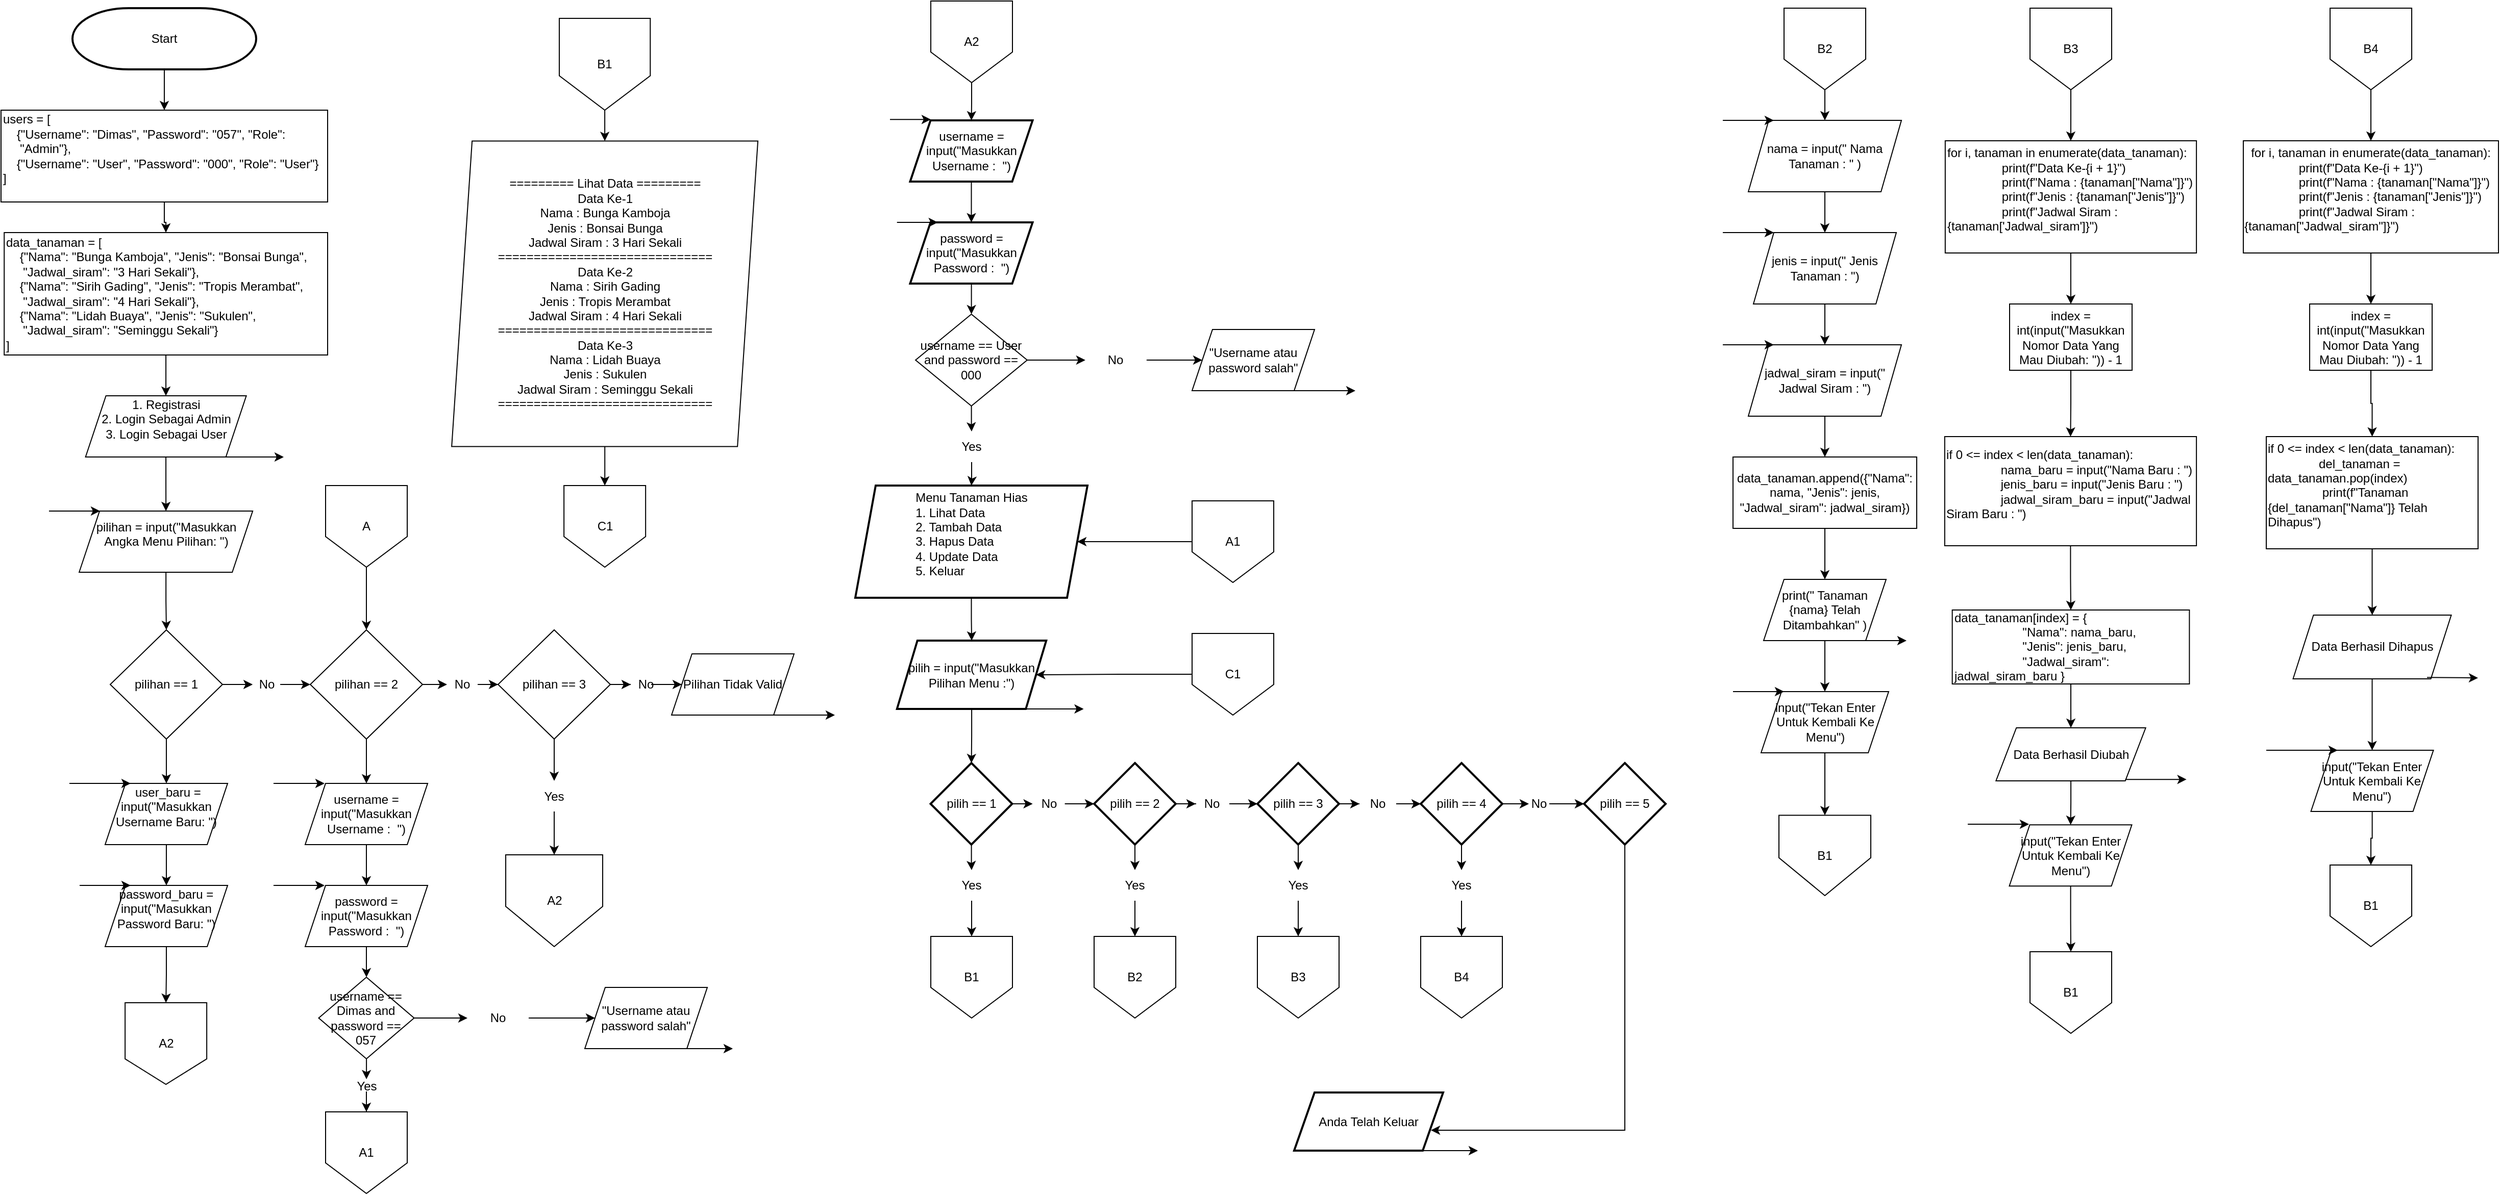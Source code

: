 <mxfile version="24.7.17">
  <diagram id="C5RBs43oDa-KdzZeNtuy" name="Page-1">
    <mxGraphModel dx="2150" dy="4435" grid="1" gridSize="10" guides="1" tooltips="1" connect="1" arrows="1" fold="1" page="1" pageScale="1" pageWidth="827" pageHeight="1169" background="none" math="0" shadow="0">
      <root>
        <mxCell id="WIyWlLk6GJQsqaUBKTNV-0" />
        <mxCell id="WIyWlLk6GJQsqaUBKTNV-1" parent="WIyWlLk6GJQsqaUBKTNV-0" />
        <mxCell id="9Wn4J2gndkpgUiwu7nQN-36" value="" style="edgeStyle=orthogonalEdgeStyle;rounded=0;orthogonalLoop=1;jettySize=auto;html=1;" parent="WIyWlLk6GJQsqaUBKTNV-1" source="9Wn4J2gndkpgUiwu7nQN-8" target="9Wn4J2gndkpgUiwu7nQN-35" edge="1">
          <mxGeometry relative="1" as="geometry" />
        </mxCell>
        <mxCell id="9Wn4J2gndkpgUiwu7nQN-8" value="Menu Tanaman Hias&lt;div style=&quot;text-align: left;&quot;&gt;1. Lihat Data&lt;/div&gt;&lt;div style=&quot;text-align: left;&quot;&gt;2. Tambah Data&lt;/div&gt;&lt;div style=&quot;text-align: left;&quot;&gt;3. Hapus Data&lt;/div&gt;&lt;div style=&quot;text-align: left;&quot;&gt;4. Update Data&lt;/div&gt;&lt;div&gt;&lt;div style=&quot;text-align: left;&quot;&gt;&lt;span style=&quot;background-color: initial;&quot;&gt;5. Keluar&lt;/span&gt;&lt;/div&gt;&lt;div&gt;&lt;br&gt;&lt;/div&gt;&lt;/div&gt;" style="shape=parallelogram;perimeter=parallelogramPerimeter;whiteSpace=wrap;html=1;fixedSize=1;strokeWidth=2;" parent="WIyWlLk6GJQsqaUBKTNV-1" vertex="1">
          <mxGeometry x="10" y="-3032" width="227.5" height="110" as="geometry" />
        </mxCell>
        <mxCell id="9Wn4J2gndkpgUiwu7nQN-20" value="" style="edgeStyle=orthogonalEdgeStyle;rounded=0;orthogonalLoop=1;jettySize=auto;html=1;" parent="WIyWlLk6GJQsqaUBKTNV-1" source="9Wn4J2gndkpgUiwu7nQN-17" target="9Wn4J2gndkpgUiwu7nQN-19" edge="1">
          <mxGeometry relative="1" as="geometry" />
        </mxCell>
        <mxCell id="9Wn4J2gndkpgUiwu7nQN-17" value="username = input(&quot;Masukkan Username :&amp;nbsp; &quot;)" style="shape=parallelogram;perimeter=parallelogramPerimeter;whiteSpace=wrap;html=1;fixedSize=1;strokeWidth=2;" parent="WIyWlLk6GJQsqaUBKTNV-1" vertex="1">
          <mxGeometry x="63.75" y="-3390" width="120" height="60" as="geometry" />
        </mxCell>
        <mxCell id="9Wn4J2gndkpgUiwu7nQN-23" value="" style="edgeStyle=orthogonalEdgeStyle;rounded=0;orthogonalLoop=1;jettySize=auto;html=1;" parent="WIyWlLk6GJQsqaUBKTNV-1" source="9Wn4J2gndkpgUiwu7nQN-19" target="9Wn4J2gndkpgUiwu7nQN-22" edge="1">
          <mxGeometry relative="1" as="geometry" />
        </mxCell>
        <mxCell id="9Wn4J2gndkpgUiwu7nQN-19" value="password = input(&quot;Masukkan Password :&amp;nbsp; &quot;)" style="shape=parallelogram;perimeter=parallelogramPerimeter;whiteSpace=wrap;html=1;fixedSize=1;strokeWidth=2;" parent="WIyWlLk6GJQsqaUBKTNV-1" vertex="1">
          <mxGeometry x="63.75" y="-3290" width="120" height="60" as="geometry" />
        </mxCell>
        <mxCell id="9Wn4J2gndkpgUiwu7nQN-26" value="" style="edgeStyle=orthogonalEdgeStyle;rounded=0;orthogonalLoop=1;jettySize=auto;html=1;" parent="WIyWlLk6GJQsqaUBKTNV-1" source="9Wn4J2gndkpgUiwu7nQN-28" target="9Wn4J2gndkpgUiwu7nQN-8" edge="1">
          <mxGeometry relative="1" as="geometry" />
        </mxCell>
        <mxCell id="9Wn4J2gndkpgUiwu7nQN-30" value="" style="edgeStyle=orthogonalEdgeStyle;rounded=0;orthogonalLoop=1;jettySize=auto;html=1;" parent="WIyWlLk6GJQsqaUBKTNV-1" source="9Wn4J2gndkpgUiwu7nQN-33" target="9Wn4J2gndkpgUiwu7nQN-29" edge="1">
          <mxGeometry relative="1" as="geometry" />
        </mxCell>
        <mxCell id="9Wn4J2gndkpgUiwu7nQN-22" value="username == User and password == 000" style="rhombus;whiteSpace=wrap;html=1;" parent="WIyWlLk6GJQsqaUBKTNV-1" vertex="1">
          <mxGeometry x="69.07" y="-3200" width="109.37" height="90" as="geometry" />
        </mxCell>
        <mxCell id="9Wn4J2gndkpgUiwu7nQN-24" value="" style="endArrow=classic;html=1;rounded=0;" parent="WIyWlLk6GJQsqaUBKTNV-1" edge="1">
          <mxGeometry width="50" height="50" relative="1" as="geometry">
            <mxPoint x="44" y="-3390.87" as="sourcePoint" />
            <mxPoint x="84" y="-3390.87" as="targetPoint" />
            <Array as="points">
              <mxPoint x="60" y="-3390.87" />
            </Array>
          </mxGeometry>
        </mxCell>
        <mxCell id="9Wn4J2gndkpgUiwu7nQN-25" value="" style="endArrow=classic;html=1;rounded=0;" parent="WIyWlLk6GJQsqaUBKTNV-1" edge="1">
          <mxGeometry width="50" height="50" relative="1" as="geometry">
            <mxPoint x="50.87" y="-3290" as="sourcePoint" />
            <mxPoint x="90.87" y="-3290" as="targetPoint" />
          </mxGeometry>
        </mxCell>
        <mxCell id="9Wn4J2gndkpgUiwu7nQN-27" value="" style="edgeStyle=orthogonalEdgeStyle;rounded=0;orthogonalLoop=1;jettySize=auto;html=1;" parent="WIyWlLk6GJQsqaUBKTNV-1" source="9Wn4J2gndkpgUiwu7nQN-22" target="9Wn4J2gndkpgUiwu7nQN-28" edge="1">
          <mxGeometry relative="1" as="geometry">
            <mxPoint x="124" y="-3110" as="sourcePoint" />
            <mxPoint x="124" y="-3032" as="targetPoint" />
          </mxGeometry>
        </mxCell>
        <mxCell id="9Wn4J2gndkpgUiwu7nQN-28" value="Yes" style="text;html=1;align=center;verticalAlign=middle;whiteSpace=wrap;rounded=0;" parent="WIyWlLk6GJQsqaUBKTNV-1" vertex="1">
          <mxGeometry x="94" y="-3085" width="60" height="30" as="geometry" />
        </mxCell>
        <mxCell id="9Wn4J2gndkpgUiwu7nQN-29" value="&quot;Username atau password salah&quot;" style="shape=parallelogram;perimeter=parallelogramPerimeter;whiteSpace=wrap;html=1;fixedSize=1;" parent="WIyWlLk6GJQsqaUBKTNV-1" vertex="1">
          <mxGeometry x="339.995" y="-3185" width="120" height="60" as="geometry" />
        </mxCell>
        <mxCell id="9Wn4J2gndkpgUiwu7nQN-32" value="" style="edgeStyle=orthogonalEdgeStyle;rounded=0;orthogonalLoop=1;jettySize=auto;html=1;" parent="WIyWlLk6GJQsqaUBKTNV-1" source="9Wn4J2gndkpgUiwu7nQN-22" target="9Wn4J2gndkpgUiwu7nQN-33" edge="1">
          <mxGeometry relative="1" as="geometry">
            <mxPoint x="178" y="-3155" as="sourcePoint" />
            <mxPoint x="270" y="-3155" as="targetPoint" />
          </mxGeometry>
        </mxCell>
        <mxCell id="9Wn4J2gndkpgUiwu7nQN-33" value="No" style="text;html=1;align=center;verticalAlign=middle;whiteSpace=wrap;rounded=0;" parent="WIyWlLk6GJQsqaUBKTNV-1" vertex="1">
          <mxGeometry x="235.43" y="-3170" width="60" height="30" as="geometry" />
        </mxCell>
        <mxCell id="9Wn4J2gndkpgUiwu7nQN-39" value="" style="edgeStyle=orthogonalEdgeStyle;rounded=0;orthogonalLoop=1;jettySize=auto;html=1;" parent="WIyWlLk6GJQsqaUBKTNV-1" source="9Wn4J2gndkpgUiwu7nQN-35" target="9Wn4J2gndkpgUiwu7nQN-38" edge="1">
          <mxGeometry relative="1" as="geometry" />
        </mxCell>
        <mxCell id="9Wn4J2gndkpgUiwu7nQN-35" value="pilih = input(&quot;Masukkan Pilihan Menu :&quot;)" style="shape=parallelogram;perimeter=parallelogramPerimeter;whiteSpace=wrap;html=1;fixedSize=1;strokeWidth=2;" parent="WIyWlLk6GJQsqaUBKTNV-1" vertex="1">
          <mxGeometry x="50.87" y="-2880" width="146.25" height="67" as="geometry" />
        </mxCell>
        <mxCell id="9Wn4J2gndkpgUiwu7nQN-37" value="" style="endArrow=classic;html=1;rounded=0;" parent="WIyWlLk6GJQsqaUBKTNV-1" edge="1">
          <mxGeometry width="50" height="50" relative="1" as="geometry">
            <mxPoint x="173.75" y="-2813" as="sourcePoint" />
            <mxPoint x="233.75" y="-2813" as="targetPoint" />
          </mxGeometry>
        </mxCell>
        <mxCell id="9Wn4J2gndkpgUiwu7nQN-41" value="" style="edgeStyle=orthogonalEdgeStyle;rounded=0;orthogonalLoop=1;jettySize=auto;html=1;" parent="WIyWlLk6GJQsqaUBKTNV-1" source="9Wn4J2gndkpgUiwu7nQN-62" target="9Wn4J2gndkpgUiwu7nQN-40" edge="1">
          <mxGeometry relative="1" as="geometry" />
        </mxCell>
        <mxCell id="9Wn4J2gndkpgUiwu7nQN-49" value="" style="edgeStyle=orthogonalEdgeStyle;rounded=0;orthogonalLoop=1;jettySize=auto;html=1;" parent="WIyWlLk6GJQsqaUBKTNV-1" source="9Wn4J2gndkpgUiwu7nQN-51" edge="1">
          <mxGeometry relative="1" as="geometry">
            <mxPoint x="124" y="-2590" as="targetPoint" />
          </mxGeometry>
        </mxCell>
        <mxCell id="9Wn4J2gndkpgUiwu7nQN-38" value="pilih == 1" style="rhombus;whiteSpace=wrap;html=1;strokeWidth=2;" parent="WIyWlLk6GJQsqaUBKTNV-1" vertex="1">
          <mxGeometry x="83.755" y="-2760" width="80" height="80" as="geometry" />
        </mxCell>
        <mxCell id="9Wn4J2gndkpgUiwu7nQN-43" value="" style="edgeStyle=orthogonalEdgeStyle;rounded=0;orthogonalLoop=1;jettySize=auto;html=1;" parent="WIyWlLk6GJQsqaUBKTNV-1" source="9Wn4J2gndkpgUiwu7nQN-66" target="9Wn4J2gndkpgUiwu7nQN-42" edge="1">
          <mxGeometry relative="1" as="geometry" />
        </mxCell>
        <mxCell id="9Wn4J2gndkpgUiwu7nQN-54" value="" style="edgeStyle=orthogonalEdgeStyle;rounded=0;orthogonalLoop=1;jettySize=auto;html=1;" parent="WIyWlLk6GJQsqaUBKTNV-1" source="9Wn4J2gndkpgUiwu7nQN-64" target="9Wn4J2gndkpgUiwu7nQN-53" edge="1">
          <mxGeometry relative="1" as="geometry" />
        </mxCell>
        <mxCell id="9Wn4J2gndkpgUiwu7nQN-40" value="pilih == 2" style="rhombus;whiteSpace=wrap;html=1;strokeWidth=2;" parent="WIyWlLk6GJQsqaUBKTNV-1" vertex="1">
          <mxGeometry x="244.005" y="-2760" width="80" height="80" as="geometry" />
        </mxCell>
        <mxCell id="9Wn4J2gndkpgUiwu7nQN-45" value="" style="edgeStyle=orthogonalEdgeStyle;rounded=0;orthogonalLoop=1;jettySize=auto;html=1;" parent="WIyWlLk6GJQsqaUBKTNV-1" source="9Wn4J2gndkpgUiwu7nQN-73" target="9Wn4J2gndkpgUiwu7nQN-44" edge="1">
          <mxGeometry relative="1" as="geometry" />
        </mxCell>
        <mxCell id="9Wn4J2gndkpgUiwu7nQN-56" value="" style="edgeStyle=orthogonalEdgeStyle;rounded=0;orthogonalLoop=1;jettySize=auto;html=1;" parent="WIyWlLk6GJQsqaUBKTNV-1" source="9Wn4J2gndkpgUiwu7nQN-68" target="9Wn4J2gndkpgUiwu7nQN-55" edge="1">
          <mxGeometry relative="1" as="geometry" />
        </mxCell>
        <mxCell id="9Wn4J2gndkpgUiwu7nQN-42" value="pilih == 3" style="rhombus;whiteSpace=wrap;html=1;strokeWidth=2;" parent="WIyWlLk6GJQsqaUBKTNV-1" vertex="1">
          <mxGeometry x="404.005" y="-2760" width="80" height="80" as="geometry" />
        </mxCell>
        <mxCell id="9Wn4J2gndkpgUiwu7nQN-47" value="" style="edgeStyle=orthogonalEdgeStyle;rounded=0;orthogonalLoop=1;jettySize=auto;html=1;" parent="WIyWlLk6GJQsqaUBKTNV-1" source="9Wn4J2gndkpgUiwu7nQN-75" target="9Wn4J2gndkpgUiwu7nQN-46" edge="1">
          <mxGeometry relative="1" as="geometry" />
        </mxCell>
        <mxCell id="9Wn4J2gndkpgUiwu7nQN-58" value="" style="edgeStyle=orthogonalEdgeStyle;rounded=0;orthogonalLoop=1;jettySize=auto;html=1;" parent="WIyWlLk6GJQsqaUBKTNV-1" source="9Wn4J2gndkpgUiwu7nQN-77" target="9Wn4J2gndkpgUiwu7nQN-57" edge="1">
          <mxGeometry relative="1" as="geometry" />
        </mxCell>
        <mxCell id="9Wn4J2gndkpgUiwu7nQN-44" value="pilih == 4" style="rhombus;whiteSpace=wrap;html=1;strokeWidth=2;" parent="WIyWlLk6GJQsqaUBKTNV-1" vertex="1">
          <mxGeometry x="564.005" y="-2760" width="80" height="80" as="geometry" />
        </mxCell>
        <mxCell id="9Wn4J2gndkpgUiwu7nQN-46" value="pilih == 5" style="rhombus;whiteSpace=wrap;html=1;strokeWidth=2;" parent="WIyWlLk6GJQsqaUBKTNV-1" vertex="1">
          <mxGeometry x="724.005" y="-2760" width="80" height="80" as="geometry" />
        </mxCell>
        <mxCell id="9Wn4J2gndkpgUiwu7nQN-50" value="" style="edgeStyle=orthogonalEdgeStyle;rounded=0;orthogonalLoop=1;jettySize=auto;html=1;" parent="WIyWlLk6GJQsqaUBKTNV-1" source="9Wn4J2gndkpgUiwu7nQN-38" target="9Wn4J2gndkpgUiwu7nQN-51" edge="1">
          <mxGeometry relative="1" as="geometry">
            <mxPoint x="124" y="-2680" as="sourcePoint" />
            <mxPoint x="124" y="-2590" as="targetPoint" />
          </mxGeometry>
        </mxCell>
        <mxCell id="9Wn4J2gndkpgUiwu7nQN-51" value="Yes" style="text;html=1;align=center;verticalAlign=middle;whiteSpace=wrap;rounded=0;" parent="WIyWlLk6GJQsqaUBKTNV-1" vertex="1">
          <mxGeometry x="94" y="-2655" width="60" height="30" as="geometry" />
        </mxCell>
        <mxCell id="9Wn4J2gndkpgUiwu7nQN-52" value="B1" style="shape=offPageConnector;whiteSpace=wrap;html=1;" parent="WIyWlLk6GJQsqaUBKTNV-1" vertex="1">
          <mxGeometry x="84" y="-2590" width="80" height="80" as="geometry" />
        </mxCell>
        <mxCell id="9Wn4J2gndkpgUiwu7nQN-53" value="B2" style="shape=offPageConnector;whiteSpace=wrap;html=1;" parent="WIyWlLk6GJQsqaUBKTNV-1" vertex="1">
          <mxGeometry x="244" y="-2590" width="80" height="80" as="geometry" />
        </mxCell>
        <mxCell id="9Wn4J2gndkpgUiwu7nQN-55" value="B3" style="shape=offPageConnector;whiteSpace=wrap;html=1;" parent="WIyWlLk6GJQsqaUBKTNV-1" vertex="1">
          <mxGeometry x="404" y="-2590" width="80" height="80" as="geometry" />
        </mxCell>
        <mxCell id="9Wn4J2gndkpgUiwu7nQN-57" value="B4" style="shape=offPageConnector;whiteSpace=wrap;html=1;" parent="WIyWlLk6GJQsqaUBKTNV-1" vertex="1">
          <mxGeometry x="564" y="-2590" width="80" height="80" as="geometry" />
        </mxCell>
        <mxCell id="9Wn4J2gndkpgUiwu7nQN-61" value="" style="edgeStyle=orthogonalEdgeStyle;rounded=0;orthogonalLoop=1;jettySize=auto;html=1;" parent="WIyWlLk6GJQsqaUBKTNV-1" source="9Wn4J2gndkpgUiwu7nQN-38" target="9Wn4J2gndkpgUiwu7nQN-62" edge="1">
          <mxGeometry relative="1" as="geometry">
            <mxPoint x="164" y="-2720" as="sourcePoint" />
            <mxPoint x="244" y="-2720" as="targetPoint" />
          </mxGeometry>
        </mxCell>
        <mxCell id="9Wn4J2gndkpgUiwu7nQN-62" value="No" style="text;html=1;align=center;verticalAlign=middle;whiteSpace=wrap;rounded=0;" parent="WIyWlLk6GJQsqaUBKTNV-1" vertex="1">
          <mxGeometry x="183.75" y="-2731.25" width="31.56" height="22.5" as="geometry" />
        </mxCell>
        <mxCell id="9Wn4J2gndkpgUiwu7nQN-63" value="" style="edgeStyle=orthogonalEdgeStyle;rounded=0;orthogonalLoop=1;jettySize=auto;html=1;" parent="WIyWlLk6GJQsqaUBKTNV-1" source="9Wn4J2gndkpgUiwu7nQN-40" target="9Wn4J2gndkpgUiwu7nQN-64" edge="1">
          <mxGeometry relative="1" as="geometry">
            <mxPoint x="284" y="-2680" as="sourcePoint" />
            <mxPoint x="284" y="-2590" as="targetPoint" />
          </mxGeometry>
        </mxCell>
        <mxCell id="9Wn4J2gndkpgUiwu7nQN-64" value="Yes" style="text;html=1;align=center;verticalAlign=middle;whiteSpace=wrap;rounded=0;" parent="WIyWlLk6GJQsqaUBKTNV-1" vertex="1">
          <mxGeometry x="254" y="-2655" width="60" height="30" as="geometry" />
        </mxCell>
        <mxCell id="9Wn4J2gndkpgUiwu7nQN-65" value="" style="edgeStyle=orthogonalEdgeStyle;rounded=0;orthogonalLoop=1;jettySize=auto;html=1;" parent="WIyWlLk6GJQsqaUBKTNV-1" source="9Wn4J2gndkpgUiwu7nQN-40" target="9Wn4J2gndkpgUiwu7nQN-66" edge="1">
          <mxGeometry relative="1" as="geometry">
            <mxPoint x="324" y="-2720" as="sourcePoint" />
            <mxPoint x="404" y="-2720" as="targetPoint" />
          </mxGeometry>
        </mxCell>
        <mxCell id="9Wn4J2gndkpgUiwu7nQN-66" value="No" style="text;html=1;align=center;verticalAlign=middle;whiteSpace=wrap;rounded=0;" parent="WIyWlLk6GJQsqaUBKTNV-1" vertex="1">
          <mxGeometry x="343.49" y="-2727.5" width="33.01" height="15" as="geometry" />
        </mxCell>
        <mxCell id="9Wn4J2gndkpgUiwu7nQN-67" value="" style="edgeStyle=orthogonalEdgeStyle;rounded=0;orthogonalLoop=1;jettySize=auto;html=1;" parent="WIyWlLk6GJQsqaUBKTNV-1" source="9Wn4J2gndkpgUiwu7nQN-42" target="9Wn4J2gndkpgUiwu7nQN-68" edge="1">
          <mxGeometry relative="1" as="geometry">
            <mxPoint x="444" y="-2680" as="sourcePoint" />
            <mxPoint x="444" y="-2590" as="targetPoint" />
          </mxGeometry>
        </mxCell>
        <mxCell id="9Wn4J2gndkpgUiwu7nQN-68" value="Yes" style="text;html=1;align=center;verticalAlign=middle;whiteSpace=wrap;rounded=0;" parent="WIyWlLk6GJQsqaUBKTNV-1" vertex="1">
          <mxGeometry x="414" y="-2655" width="60" height="30" as="geometry" />
        </mxCell>
        <mxCell id="9Wn4J2gndkpgUiwu7nQN-72" value="" style="edgeStyle=orthogonalEdgeStyle;rounded=0;orthogonalLoop=1;jettySize=auto;html=1;" parent="WIyWlLk6GJQsqaUBKTNV-1" source="9Wn4J2gndkpgUiwu7nQN-42" target="9Wn4J2gndkpgUiwu7nQN-73" edge="1">
          <mxGeometry relative="1" as="geometry">
            <mxPoint x="484" y="-2720" as="sourcePoint" />
            <mxPoint x="564" y="-2720" as="targetPoint" />
          </mxGeometry>
        </mxCell>
        <mxCell id="9Wn4J2gndkpgUiwu7nQN-73" value="No" style="text;html=1;align=center;verticalAlign=middle;whiteSpace=wrap;rounded=0;" parent="WIyWlLk6GJQsqaUBKTNV-1" vertex="1">
          <mxGeometry x="504" y="-2727.5" width="36" height="15" as="geometry" />
        </mxCell>
        <mxCell id="9Wn4J2gndkpgUiwu7nQN-74" value="" style="edgeStyle=orthogonalEdgeStyle;rounded=0;orthogonalLoop=1;jettySize=auto;html=1;" parent="WIyWlLk6GJQsqaUBKTNV-1" source="9Wn4J2gndkpgUiwu7nQN-44" target="9Wn4J2gndkpgUiwu7nQN-75" edge="1">
          <mxGeometry relative="1" as="geometry">
            <mxPoint x="644" y="-2720" as="sourcePoint" />
            <mxPoint x="724" y="-2720" as="targetPoint" />
          </mxGeometry>
        </mxCell>
        <mxCell id="9Wn4J2gndkpgUiwu7nQN-75" value="No" style="text;html=1;align=center;verticalAlign=middle;whiteSpace=wrap;rounded=0;" parent="WIyWlLk6GJQsqaUBKTNV-1" vertex="1">
          <mxGeometry x="670" y="-2727.5" width="20" height="15" as="geometry" />
        </mxCell>
        <mxCell id="9Wn4J2gndkpgUiwu7nQN-76" value="" style="edgeStyle=orthogonalEdgeStyle;rounded=0;orthogonalLoop=1;jettySize=auto;html=1;" parent="WIyWlLk6GJQsqaUBKTNV-1" source="9Wn4J2gndkpgUiwu7nQN-44" target="9Wn4J2gndkpgUiwu7nQN-77" edge="1">
          <mxGeometry relative="1" as="geometry">
            <mxPoint x="604" y="-2680" as="sourcePoint" />
            <mxPoint x="604" y="-2590" as="targetPoint" />
          </mxGeometry>
        </mxCell>
        <mxCell id="9Wn4J2gndkpgUiwu7nQN-77" value="Yes" style="text;html=1;align=center;verticalAlign=middle;whiteSpace=wrap;rounded=0;" parent="WIyWlLk6GJQsqaUBKTNV-1" vertex="1">
          <mxGeometry x="574" y="-2655" width="60" height="30" as="geometry" />
        </mxCell>
        <mxCell id="A4lV3vI2PBAftwJdD62N-127" value="" style="edgeStyle=orthogonalEdgeStyle;rounded=0;orthogonalLoop=1;jettySize=auto;html=1;" parent="WIyWlLk6GJQsqaUBKTNV-1" source="9Wn4J2gndkpgUiwu7nQN-88" target="A4lV3vI2PBAftwJdD62N-126" edge="1">
          <mxGeometry relative="1" as="geometry" />
        </mxCell>
        <mxCell id="9Wn4J2gndkpgUiwu7nQN-88" value="&lt;div&gt;========= Lihat Data =========&lt;/div&gt;&lt;div&gt;Data Ke-1&lt;/div&gt;&lt;div&gt;Nama : Bunga Kamboja&lt;/div&gt;&lt;div&gt;Jenis : Bonsai Bunga&lt;/div&gt;&lt;div&gt;Jadwal Siram : 3 Hari Sekali&lt;/div&gt;&lt;div&gt;==============================&lt;/div&gt;&lt;div&gt;Data Ke-2&lt;/div&gt;&lt;div&gt;Nama : Sirih Gading&lt;/div&gt;&lt;div&gt;Jenis : Tropis Merambat&lt;/div&gt;&lt;div&gt;Jadwal Siram : 4 Hari Sekali&lt;/div&gt;&lt;div&gt;==============================&lt;/div&gt;&lt;div&gt;Data Ke-3&lt;/div&gt;&lt;div&gt;Nama : Lidah Buaya&lt;/div&gt;&lt;div&gt;Jenis : Sukulen&lt;/div&gt;&lt;div&gt;Jadwal Siram : Seminggu Sekali&lt;/div&gt;&lt;div&gt;==============================&lt;/div&gt;" style="shape=parallelogram;perimeter=parallelogramPerimeter;whiteSpace=wrap;html=1;fixedSize=1;" parent="WIyWlLk6GJQsqaUBKTNV-1" vertex="1">
          <mxGeometry x="-385.43" y="-3369.75" width="300" height="299.5" as="geometry" />
        </mxCell>
        <mxCell id="9Wn4J2gndkpgUiwu7nQN-97" value="" style="edgeStyle=orthogonalEdgeStyle;rounded=0;orthogonalLoop=1;jettySize=auto;html=1;" parent="WIyWlLk6GJQsqaUBKTNV-1" source="9Wn4J2gndkpgUiwu7nQN-90" target="9Wn4J2gndkpgUiwu7nQN-96" edge="1">
          <mxGeometry relative="1" as="geometry" />
        </mxCell>
        <mxCell id="9Wn4J2gndkpgUiwu7nQN-90" value="B2" style="shape=offPageConnector;whiteSpace=wrap;html=1;" parent="WIyWlLk6GJQsqaUBKTNV-1" vertex="1">
          <mxGeometry x="920" y="-3500" width="80" height="80" as="geometry" />
        </mxCell>
        <mxCell id="9Wn4J2gndkpgUiwu7nQN-107" value="" style="edgeStyle=orthogonalEdgeStyle;rounded=0;orthogonalLoop=1;jettySize=auto;html=1;" parent="WIyWlLk6GJQsqaUBKTNV-1" source="9Wn4J2gndkpgUiwu7nQN-91" target="9Wn4J2gndkpgUiwu7nQN-88" edge="1">
          <mxGeometry relative="1" as="geometry" />
        </mxCell>
        <mxCell id="9Wn4J2gndkpgUiwu7nQN-91" value="B1" style="shape=offPageConnector;whiteSpace=wrap;html=1;size=0.375;" parent="WIyWlLk6GJQsqaUBKTNV-1" vertex="1">
          <mxGeometry x="-280" y="-3490" width="89.13" height="90" as="geometry" />
        </mxCell>
        <mxCell id="9Wn4J2gndkpgUiwu7nQN-100" value="" style="edgeStyle=orthogonalEdgeStyle;rounded=0;orthogonalLoop=1;jettySize=auto;html=1;" parent="WIyWlLk6GJQsqaUBKTNV-1" source="9Wn4J2gndkpgUiwu7nQN-96" target="9Wn4J2gndkpgUiwu7nQN-99" edge="1">
          <mxGeometry relative="1" as="geometry" />
        </mxCell>
        <mxCell id="9Wn4J2gndkpgUiwu7nQN-96" value="nama = input(&quot; Nama Tanaman : &quot; )" style="shape=parallelogram;perimeter=parallelogramPerimeter;whiteSpace=wrap;html=1;fixedSize=1;" parent="WIyWlLk6GJQsqaUBKTNV-1" vertex="1">
          <mxGeometry x="885" y="-3390" width="150" height="70" as="geometry" />
        </mxCell>
        <mxCell id="9Wn4J2gndkpgUiwu7nQN-103" value="" style="edgeStyle=orthogonalEdgeStyle;rounded=0;orthogonalLoop=1;jettySize=auto;html=1;" parent="WIyWlLk6GJQsqaUBKTNV-1" source="9Wn4J2gndkpgUiwu7nQN-99" target="9Wn4J2gndkpgUiwu7nQN-102" edge="1">
          <mxGeometry relative="1" as="geometry" />
        </mxCell>
        <mxCell id="9Wn4J2gndkpgUiwu7nQN-99" value="jenis = input(&quot; Jenis Tanaman : &quot;)" style="shape=parallelogram;perimeter=parallelogramPerimeter;whiteSpace=wrap;html=1;fixedSize=1;" parent="WIyWlLk6GJQsqaUBKTNV-1" vertex="1">
          <mxGeometry x="890" y="-3280" width="140" height="70" as="geometry" />
        </mxCell>
        <mxCell id="9Wn4J2gndkpgUiwu7nQN-118" value="" style="edgeStyle=orthogonalEdgeStyle;rounded=0;orthogonalLoop=1;jettySize=auto;html=1;" parent="WIyWlLk6GJQsqaUBKTNV-1" source="9Wn4J2gndkpgUiwu7nQN-102" target="9Wn4J2gndkpgUiwu7nQN-117" edge="1">
          <mxGeometry relative="1" as="geometry" />
        </mxCell>
        <mxCell id="9Wn4J2gndkpgUiwu7nQN-102" value="jadwal_siram = input(&quot; Jadwal Siram : &quot;)" style="shape=parallelogram;perimeter=parallelogramPerimeter;whiteSpace=wrap;html=1;fixedSize=1;" parent="WIyWlLk6GJQsqaUBKTNV-1" vertex="1">
          <mxGeometry x="885" y="-3170" width="150" height="70" as="geometry" />
        </mxCell>
        <mxCell id="9Wn4J2gndkpgUiwu7nQN-108" value="" style="endArrow=classic;html=1;rounded=0;" parent="WIyWlLk6GJQsqaUBKTNV-1" edge="1">
          <mxGeometry width="50" height="50" relative="1" as="geometry">
            <mxPoint x="860" y="-3390" as="sourcePoint" />
            <mxPoint x="910" y="-3390" as="targetPoint" />
          </mxGeometry>
        </mxCell>
        <mxCell id="9Wn4J2gndkpgUiwu7nQN-109" value="" style="endArrow=classic;html=1;rounded=0;" parent="WIyWlLk6GJQsqaUBKTNV-1" edge="1">
          <mxGeometry width="50" height="50" relative="1" as="geometry">
            <mxPoint x="860" y="-3280" as="sourcePoint" />
            <mxPoint x="910" y="-3280" as="targetPoint" />
          </mxGeometry>
        </mxCell>
        <mxCell id="9Wn4J2gndkpgUiwu7nQN-110" value="" style="endArrow=classic;html=1;rounded=0;" parent="WIyWlLk6GJQsqaUBKTNV-1" edge="1">
          <mxGeometry width="50" height="50" relative="1" as="geometry">
            <mxPoint x="860" y="-3170" as="sourcePoint" />
            <mxPoint x="910" y="-3170" as="targetPoint" />
          </mxGeometry>
        </mxCell>
        <mxCell id="A4lV3vI2PBAftwJdD62N-77" value="" style="edgeStyle=orthogonalEdgeStyle;rounded=0;orthogonalLoop=1;jettySize=auto;html=1;" parent="WIyWlLk6GJQsqaUBKTNV-1" source="9Wn4J2gndkpgUiwu7nQN-111" target="A4lV3vI2PBAftwJdD62N-76" edge="1">
          <mxGeometry relative="1" as="geometry" />
        </mxCell>
        <mxCell id="9Wn4J2gndkpgUiwu7nQN-111" value="input(&quot;Tekan Enter Untuk Kembali Ke Menu&quot;)" style="shape=parallelogram;perimeter=parallelogramPerimeter;whiteSpace=wrap;html=1;fixedSize=1;" parent="WIyWlLk6GJQsqaUBKTNV-1" vertex="1">
          <mxGeometry x="897.5" y="-2830" width="125" height="60" as="geometry" />
        </mxCell>
        <mxCell id="9Wn4J2gndkpgUiwu7nQN-114" value="" style="endArrow=classic;html=1;rounded=0;" parent="WIyWlLk6GJQsqaUBKTNV-1" edge="1">
          <mxGeometry width="50" height="50" relative="1" as="geometry">
            <mxPoint x="870" y="-2830" as="sourcePoint" />
            <mxPoint x="920" y="-2830" as="targetPoint" />
          </mxGeometry>
        </mxCell>
        <mxCell id="9Wn4J2gndkpgUiwu7nQN-120" value="" style="edgeStyle=orthogonalEdgeStyle;rounded=0;orthogonalLoop=1;jettySize=auto;html=1;" parent="WIyWlLk6GJQsqaUBKTNV-1" source="9Wn4J2gndkpgUiwu7nQN-117" target="9Wn4J2gndkpgUiwu7nQN-119" edge="1">
          <mxGeometry relative="1" as="geometry" />
        </mxCell>
        <mxCell id="9Wn4J2gndkpgUiwu7nQN-117" value="data_tanaman.append({&quot;Nama&quot;: nama, &quot;Jenis&quot;: jenis, &quot;Jadwal_siram&quot;: jadwal_siram})" style="whiteSpace=wrap;html=1;" parent="WIyWlLk6GJQsqaUBKTNV-1" vertex="1">
          <mxGeometry x="870" y="-3060" width="180" height="70" as="geometry" />
        </mxCell>
        <mxCell id="9Wn4J2gndkpgUiwu7nQN-122" value="" style="edgeStyle=orthogonalEdgeStyle;rounded=0;orthogonalLoop=1;jettySize=auto;html=1;" parent="WIyWlLk6GJQsqaUBKTNV-1" source="9Wn4J2gndkpgUiwu7nQN-119" target="9Wn4J2gndkpgUiwu7nQN-111" edge="1">
          <mxGeometry relative="1" as="geometry" />
        </mxCell>
        <mxCell id="9Wn4J2gndkpgUiwu7nQN-119" value="print(&quot; Tanaman {nama} Telah Ditambahkan&quot; )" style="shape=parallelogram;perimeter=parallelogramPerimeter;whiteSpace=wrap;html=1;fixedSize=1;" parent="WIyWlLk6GJQsqaUBKTNV-1" vertex="1">
          <mxGeometry x="900" y="-2940" width="120" height="60" as="geometry" />
        </mxCell>
        <mxCell id="9Wn4J2gndkpgUiwu7nQN-121" value="" style="endArrow=classic;html=1;rounded=0;" parent="WIyWlLk6GJQsqaUBKTNV-1" edge="1">
          <mxGeometry width="50" height="50" relative="1" as="geometry">
            <mxPoint x="1000" y="-2880" as="sourcePoint" />
            <mxPoint x="1040" y="-2880" as="targetPoint" />
          </mxGeometry>
        </mxCell>
        <mxCell id="A4lV3vI2PBAftwJdD62N-0" value="" style="endArrow=classic;html=1;rounded=0;" parent="WIyWlLk6GJQsqaUBKTNV-1" edge="1">
          <mxGeometry width="50" height="50" relative="1" as="geometry">
            <mxPoint x="440" y="-3125" as="sourcePoint" />
            <mxPoint x="500" y="-3125" as="targetPoint" />
          </mxGeometry>
        </mxCell>
        <mxCell id="A4lV3vI2PBAftwJdD62N-9" value="" style="edgeStyle=orthogonalEdgeStyle;rounded=0;orthogonalLoop=1;jettySize=auto;html=1;" parent="WIyWlLk6GJQsqaUBKTNV-1" source="A4lV3vI2PBAftwJdD62N-7" target="A4lV3vI2PBAftwJdD62N-8" edge="1">
          <mxGeometry relative="1" as="geometry" />
        </mxCell>
        <mxCell id="A4lV3vI2PBAftwJdD62N-7" value="&lt;div&gt;users = [&lt;/div&gt;&lt;div&gt;&amp;nbsp; &amp;nbsp; {&quot;Username&quot;: &quot;Dimas&quot;, &quot;Password&quot;: &quot;057&quot;, &quot;Role&quot;:&amp;nbsp; &amp;nbsp; &amp;nbsp; &amp;nbsp; &amp;nbsp; &amp;nbsp; &amp;nbsp; &amp;nbsp; &amp;nbsp;&quot;Admin&quot;},&lt;/div&gt;&lt;div&gt;&amp;nbsp; &amp;nbsp; {&quot;Username&quot;: &quot;User&quot;, &quot;Password&quot;: &quot;000&quot;, &quot;Role&quot;: &quot;User&quot;}&lt;/div&gt;&lt;div&gt;]&lt;/div&gt;&lt;div&gt;&lt;br&gt;&lt;/div&gt;" style="rounded=0;whiteSpace=wrap;html=1;align=left;" parent="WIyWlLk6GJQsqaUBKTNV-1" vertex="1">
          <mxGeometry x="-827" y="-3400" width="320" height="90" as="geometry" />
        </mxCell>
        <mxCell id="A4lV3vI2PBAftwJdD62N-14" value="" style="edgeStyle=orthogonalEdgeStyle;rounded=0;orthogonalLoop=1;jettySize=auto;html=1;" parent="WIyWlLk6GJQsqaUBKTNV-1" source="A4lV3vI2PBAftwJdD62N-8" target="A4lV3vI2PBAftwJdD62N-13" edge="1">
          <mxGeometry relative="1" as="geometry" />
        </mxCell>
        <mxCell id="A4lV3vI2PBAftwJdD62N-8" value="&lt;div&gt;data_tanaman = [&lt;/div&gt;&lt;div&gt;&amp;nbsp; &amp;nbsp; {&quot;Nama&quot;: &quot;Bunga Kamboja&quot;, &quot;Jenis&quot;: &quot;Bonsai Bunga&quot;,&amp;nbsp; &amp;nbsp; &amp;nbsp; &amp;nbsp; &amp;nbsp; &amp;nbsp;&quot;Jadwal_siram&quot;: &quot;3 Hari Sekali&quot;},&lt;/div&gt;&lt;div&gt;&amp;nbsp; &amp;nbsp; {&quot;Nama&quot;: &quot;Sirih Gading&quot;, &quot;Jenis&quot;: &quot;Tropis Merambat&quot;,&amp;nbsp; &amp;nbsp; &amp;nbsp; &amp;nbsp; &amp;nbsp; &amp;nbsp; &amp;nbsp;&quot;Jadwal_siram&quot;: &quot;4 Hari Sekali&quot;},&lt;/div&gt;&lt;div&gt;&amp;nbsp; &amp;nbsp; {&quot;Nama&quot;: &quot;Lidah Buaya&quot;, &quot;Jenis&quot;: &quot;Sukulen&quot;,&amp;nbsp; &amp;nbsp; &amp;nbsp; &amp;nbsp; &amp;nbsp; &amp;nbsp; &amp;nbsp; &amp;nbsp; &amp;nbsp; &amp;nbsp; &amp;nbsp; &amp;nbsp; &amp;nbsp; &amp;nbsp;&quot;Jadwal_siram&quot;: &quot;Seminggu Sekali&quot;}&lt;/div&gt;&lt;div&gt;]&lt;/div&gt;" style="whiteSpace=wrap;html=1;align=left;rounded=0;" parent="WIyWlLk6GJQsqaUBKTNV-1" vertex="1">
          <mxGeometry x="-823.87" y="-3280" width="316.87" height="120" as="geometry" />
        </mxCell>
        <mxCell id="A4lV3vI2PBAftwJdD62N-12" value="" style="edgeStyle=orthogonalEdgeStyle;rounded=0;orthogonalLoop=1;jettySize=auto;html=1;" parent="WIyWlLk6GJQsqaUBKTNV-1" source="A4lV3vI2PBAftwJdD62N-11" target="A4lV3vI2PBAftwJdD62N-7" edge="1">
          <mxGeometry relative="1" as="geometry" />
        </mxCell>
        <mxCell id="A4lV3vI2PBAftwJdD62N-11" value="Start" style="strokeWidth=2;html=1;shape=mxgraph.flowchart.terminator;whiteSpace=wrap;" parent="WIyWlLk6GJQsqaUBKTNV-1" vertex="1">
          <mxGeometry x="-757" y="-3500" width="180" height="60" as="geometry" />
        </mxCell>
        <mxCell id="A4lV3vI2PBAftwJdD62N-16" value="" style="edgeStyle=orthogonalEdgeStyle;rounded=0;orthogonalLoop=1;jettySize=auto;html=1;" parent="WIyWlLk6GJQsqaUBKTNV-1" source="A4lV3vI2PBAftwJdD62N-13" target="A4lV3vI2PBAftwJdD62N-15" edge="1">
          <mxGeometry relative="1" as="geometry" />
        </mxCell>
        <mxCell id="A4lV3vI2PBAftwJdD62N-13" value="&lt;div&gt;&lt;span style=&quot;background-color: initial;&quot;&gt;1. Registrasi&lt;/span&gt;&lt;br&gt;&lt;/div&gt;&lt;div&gt;2. Login Sebagai Admin&lt;/div&gt;&lt;div&gt;3. Login Sebagai User&lt;/div&gt;&lt;div&gt;&lt;br&gt;&lt;/div&gt;" style="shape=parallelogram;perimeter=parallelogramPerimeter;whiteSpace=wrap;html=1;fixedSize=1;align=center;rounded=0;" parent="WIyWlLk6GJQsqaUBKTNV-1" vertex="1">
          <mxGeometry x="-744.18" y="-3120" width="157.5" height="60" as="geometry" />
        </mxCell>
        <mxCell id="A4lV3vI2PBAftwJdD62N-20" value="" style="edgeStyle=orthogonalEdgeStyle;rounded=0;orthogonalLoop=1;jettySize=auto;html=1;" parent="WIyWlLk6GJQsqaUBKTNV-1" source="A4lV3vI2PBAftwJdD62N-15" target="A4lV3vI2PBAftwJdD62N-19" edge="1">
          <mxGeometry relative="1" as="geometry" />
        </mxCell>
        <mxCell id="A4lV3vI2PBAftwJdD62N-15" value="&lt;div&gt;pilihan = input(&quot;Masukkan Angka Menu Pilihan: &quot;)&lt;/div&gt;&lt;div&gt;&lt;br&gt;&lt;/div&gt;" style="shape=parallelogram;perimeter=parallelogramPerimeter;whiteSpace=wrap;html=1;fixedSize=1;align=center;rounded=0;" parent="WIyWlLk6GJQsqaUBKTNV-1" vertex="1">
          <mxGeometry x="-750.43" y="-3007" width="170" height="60" as="geometry" />
        </mxCell>
        <mxCell id="A4lV3vI2PBAftwJdD62N-17" value="" style="endArrow=classic;html=1;rounded=0;" parent="WIyWlLk6GJQsqaUBKTNV-1" edge="1">
          <mxGeometry width="50" height="50" relative="1" as="geometry">
            <mxPoint x="-610" y="-3060" as="sourcePoint" />
            <mxPoint x="-550" y="-3060" as="targetPoint" />
          </mxGeometry>
        </mxCell>
        <mxCell id="A4lV3vI2PBAftwJdD62N-18" value="" style="endArrow=classic;html=1;rounded=0;" parent="WIyWlLk6GJQsqaUBKTNV-1" edge="1">
          <mxGeometry width="50" height="50" relative="1" as="geometry">
            <mxPoint x="-780" y="-3007" as="sourcePoint" />
            <mxPoint x="-730" y="-3007" as="targetPoint" />
          </mxGeometry>
        </mxCell>
        <mxCell id="A4lV3vI2PBAftwJdD62N-22" value="" style="edgeStyle=orthogonalEdgeStyle;rounded=0;orthogonalLoop=1;jettySize=auto;html=1;" parent="WIyWlLk6GJQsqaUBKTNV-1" source="A4lV3vI2PBAftwJdD62N-33" target="A4lV3vI2PBAftwJdD62N-21" edge="1">
          <mxGeometry relative="1" as="geometry" />
        </mxCell>
        <mxCell id="A4lV3vI2PBAftwJdD62N-35" value="" style="edgeStyle=orthogonalEdgeStyle;rounded=0;orthogonalLoop=1;jettySize=auto;html=1;" parent="WIyWlLk6GJQsqaUBKTNV-1" source="A4lV3vI2PBAftwJdD62N-19" target="A4lV3vI2PBAftwJdD62N-34" edge="1">
          <mxGeometry relative="1" as="geometry" />
        </mxCell>
        <mxCell id="A4lV3vI2PBAftwJdD62N-19" value="pilihan == 1" style="rhombus;whiteSpace=wrap;html=1;rounded=0;" parent="WIyWlLk6GJQsqaUBKTNV-1" vertex="1">
          <mxGeometry x="-720" y="-2890.5" width="110.01" height="107" as="geometry" />
        </mxCell>
        <mxCell id="A4lV3vI2PBAftwJdD62N-24" value="" style="edgeStyle=orthogonalEdgeStyle;rounded=0;orthogonalLoop=1;jettySize=auto;html=1;" parent="WIyWlLk6GJQsqaUBKTNV-1" source="A4lV3vI2PBAftwJdD62N-31" target="A4lV3vI2PBAftwJdD62N-23" edge="1">
          <mxGeometry relative="1" as="geometry" />
        </mxCell>
        <mxCell id="A4lV3vI2PBAftwJdD62N-50" value="" style="edgeStyle=orthogonalEdgeStyle;rounded=0;orthogonalLoop=1;jettySize=auto;html=1;" parent="WIyWlLk6GJQsqaUBKTNV-1" source="A4lV3vI2PBAftwJdD62N-21" target="A4lV3vI2PBAftwJdD62N-49" edge="1">
          <mxGeometry relative="1" as="geometry" />
        </mxCell>
        <mxCell id="A4lV3vI2PBAftwJdD62N-21" value="pilihan == 2" style="rhombus;whiteSpace=wrap;html=1;rounded=0;" parent="WIyWlLk6GJQsqaUBKTNV-1" vertex="1">
          <mxGeometry x="-524" y="-2890.5" width="110.01" height="107" as="geometry" />
        </mxCell>
        <mxCell id="A4lV3vI2PBAftwJdD62N-26" value="" style="edgeStyle=orthogonalEdgeStyle;rounded=0;orthogonalLoop=1;jettySize=auto;html=1;" parent="WIyWlLk6GJQsqaUBKTNV-1" source="A4lV3vI2PBAftwJdD62N-29" target="A4lV3vI2PBAftwJdD62N-25" edge="1">
          <mxGeometry relative="1" as="geometry" />
        </mxCell>
        <mxCell id="A4lV3vI2PBAftwJdD62N-67" value="" style="edgeStyle=orthogonalEdgeStyle;rounded=0;orthogonalLoop=1;jettySize=auto;html=1;" parent="WIyWlLk6GJQsqaUBKTNV-1" source="A4lV3vI2PBAftwJdD62N-69" target="A4lV3vI2PBAftwJdD62N-66" edge="1">
          <mxGeometry relative="1" as="geometry" />
        </mxCell>
        <mxCell id="A4lV3vI2PBAftwJdD62N-23" value="pilihan == 3" style="rhombus;whiteSpace=wrap;html=1;rounded=0;" parent="WIyWlLk6GJQsqaUBKTNV-1" vertex="1">
          <mxGeometry x="-340" y="-2890.5" width="110.01" height="107" as="geometry" />
        </mxCell>
        <mxCell id="A4lV3vI2PBAftwJdD62N-25" value="Pilihan Tidak Valid" style="shape=parallelogram;perimeter=parallelogramPerimeter;whiteSpace=wrap;html=1;fixedSize=1;rounded=0;" parent="WIyWlLk6GJQsqaUBKTNV-1" vertex="1">
          <mxGeometry x="-169.995" y="-2867" width="120" height="60" as="geometry" />
        </mxCell>
        <mxCell id="A4lV3vI2PBAftwJdD62N-27" value="" style="endArrow=classic;html=1;rounded=0;" parent="WIyWlLk6GJQsqaUBKTNV-1" edge="1">
          <mxGeometry width="50" height="50" relative="1" as="geometry">
            <mxPoint x="-70" y="-2807" as="sourcePoint" />
            <mxPoint x="-10" y="-2807" as="targetPoint" />
          </mxGeometry>
        </mxCell>
        <mxCell id="A4lV3vI2PBAftwJdD62N-28" value="" style="edgeStyle=orthogonalEdgeStyle;rounded=0;orthogonalLoop=1;jettySize=auto;html=1;" parent="WIyWlLk6GJQsqaUBKTNV-1" source="A4lV3vI2PBAftwJdD62N-23" target="A4lV3vI2PBAftwJdD62N-29" edge="1">
          <mxGeometry relative="1" as="geometry">
            <mxPoint x="-230" y="-2837" as="sourcePoint" />
            <mxPoint x="-160" y="-2837" as="targetPoint" />
          </mxGeometry>
        </mxCell>
        <mxCell id="A4lV3vI2PBAftwJdD62N-29" value="No" style="text;html=1;align=center;verticalAlign=middle;whiteSpace=wrap;rounded=0;" parent="WIyWlLk6GJQsqaUBKTNV-1" vertex="1">
          <mxGeometry x="-210" y="-2842.5" width="30" height="11" as="geometry" />
        </mxCell>
        <mxCell id="A4lV3vI2PBAftwJdD62N-30" value="" style="edgeStyle=orthogonalEdgeStyle;rounded=0;orthogonalLoop=1;jettySize=auto;html=1;" parent="WIyWlLk6GJQsqaUBKTNV-1" source="A4lV3vI2PBAftwJdD62N-21" target="A4lV3vI2PBAftwJdD62N-31" edge="1">
          <mxGeometry relative="1" as="geometry">
            <mxPoint x="-414" y="-2837" as="sourcePoint" />
            <mxPoint x="-340" y="-2837" as="targetPoint" />
          </mxGeometry>
        </mxCell>
        <mxCell id="A4lV3vI2PBAftwJdD62N-31" value="No" style="text;html=1;align=center;verticalAlign=middle;whiteSpace=wrap;rounded=0;" parent="WIyWlLk6GJQsqaUBKTNV-1" vertex="1">
          <mxGeometry x="-390" y="-2840.5" width="30" height="7" as="geometry" />
        </mxCell>
        <mxCell id="A4lV3vI2PBAftwJdD62N-32" value="" style="edgeStyle=orthogonalEdgeStyle;rounded=0;orthogonalLoop=1;jettySize=auto;html=1;" parent="WIyWlLk6GJQsqaUBKTNV-1" source="A4lV3vI2PBAftwJdD62N-19" target="A4lV3vI2PBAftwJdD62N-33" edge="1">
          <mxGeometry relative="1" as="geometry">
            <mxPoint x="-610" y="-2837" as="sourcePoint" />
            <mxPoint x="-524" y="-2837" as="targetPoint" />
          </mxGeometry>
        </mxCell>
        <mxCell id="A4lV3vI2PBAftwJdD62N-33" value="No" style="text;html=1;align=center;verticalAlign=middle;whiteSpace=wrap;rounded=0;" parent="WIyWlLk6GJQsqaUBKTNV-1" vertex="1">
          <mxGeometry x="-580.43" y="-2847.5" width="27" height="21" as="geometry" />
        </mxCell>
        <mxCell id="A4lV3vI2PBAftwJdD62N-37" value="" style="edgeStyle=orthogonalEdgeStyle;rounded=0;orthogonalLoop=1;jettySize=auto;html=1;" parent="WIyWlLk6GJQsqaUBKTNV-1" source="A4lV3vI2PBAftwJdD62N-34" target="A4lV3vI2PBAftwJdD62N-36" edge="1">
          <mxGeometry relative="1" as="geometry" />
        </mxCell>
        <mxCell id="A4lV3vI2PBAftwJdD62N-34" value="&lt;div&gt;&amp;nbsp;user_baru = input(&quot;Masukkan Username Baru: &quot;)&lt;/div&gt;&lt;div&gt;&lt;br&gt;&lt;/div&gt;" style="shape=parallelogram;perimeter=parallelogramPerimeter;whiteSpace=wrap;html=1;fixedSize=1;rounded=0;" parent="WIyWlLk6GJQsqaUBKTNV-1" vertex="1">
          <mxGeometry x="-724.995" y="-2740" width="120" height="60" as="geometry" />
        </mxCell>
        <mxCell id="1puyVegg_VJZ8JjlWf1H-0" value="" style="edgeStyle=orthogonalEdgeStyle;rounded=0;orthogonalLoop=1;jettySize=auto;html=1;" parent="WIyWlLk6GJQsqaUBKTNV-1" source="A4lV3vI2PBAftwJdD62N-36" target="A4lV3vI2PBAftwJdD62N-47" edge="1">
          <mxGeometry relative="1" as="geometry" />
        </mxCell>
        <mxCell id="A4lV3vI2PBAftwJdD62N-36" value="&lt;div&gt;password_baru = input(&quot;Masukkan Password Baru: &quot;)&lt;/div&gt;&lt;div&gt;&lt;br&gt;&lt;/div&gt;" style="shape=parallelogram;perimeter=parallelogramPerimeter;whiteSpace=wrap;html=1;fixedSize=1;rounded=0;" parent="WIyWlLk6GJQsqaUBKTNV-1" vertex="1">
          <mxGeometry x="-724.995" y="-2640" width="120" height="60" as="geometry" />
        </mxCell>
        <mxCell id="A4lV3vI2PBAftwJdD62N-42" value="" style="endArrow=classic;html=1;rounded=0;" parent="WIyWlLk6GJQsqaUBKTNV-1" edge="1">
          <mxGeometry width="50" height="50" relative="1" as="geometry">
            <mxPoint x="-760" y="-2740" as="sourcePoint" />
            <mxPoint x="-700" y="-2740" as="targetPoint" />
          </mxGeometry>
        </mxCell>
        <mxCell id="A4lV3vI2PBAftwJdD62N-43" value="" style="endArrow=classic;html=1;rounded=0;" parent="WIyWlLk6GJQsqaUBKTNV-1" edge="1">
          <mxGeometry width="50" height="50" relative="1" as="geometry">
            <mxPoint x="-750" y="-2640" as="sourcePoint" />
            <mxPoint x="-700" y="-2640" as="targetPoint" />
          </mxGeometry>
        </mxCell>
        <mxCell id="A4lV3vI2PBAftwJdD62N-46" value="" style="edgeStyle=orthogonalEdgeStyle;rounded=0;orthogonalLoop=1;jettySize=auto;html=1;" parent="WIyWlLk6GJQsqaUBKTNV-1" source="A4lV3vI2PBAftwJdD62N-45" target="9Wn4J2gndkpgUiwu7nQN-8" edge="1">
          <mxGeometry relative="1" as="geometry" />
        </mxCell>
        <mxCell id="A4lV3vI2PBAftwJdD62N-45" value="A1" style="shape=offPageConnector;whiteSpace=wrap;html=1;" parent="WIyWlLk6GJQsqaUBKTNV-1" vertex="1">
          <mxGeometry x="340" y="-3017" width="80" height="80" as="geometry" />
        </mxCell>
        <mxCell id="A4lV3vI2PBAftwJdD62N-47" value="A2" style="shape=offPageConnector;whiteSpace=wrap;html=1;size=0.312;" parent="WIyWlLk6GJQsqaUBKTNV-1" vertex="1">
          <mxGeometry x="-705.43" y="-2525" width="80" height="80" as="geometry" />
        </mxCell>
        <mxCell id="A4lV3vI2PBAftwJdD62N-52" value="" style="edgeStyle=orthogonalEdgeStyle;rounded=0;orthogonalLoop=1;jettySize=auto;html=1;" parent="WIyWlLk6GJQsqaUBKTNV-1" source="A4lV3vI2PBAftwJdD62N-49" target="A4lV3vI2PBAftwJdD62N-51" edge="1">
          <mxGeometry relative="1" as="geometry" />
        </mxCell>
        <mxCell id="A4lV3vI2PBAftwJdD62N-49" value="username = input(&quot;Masukkan Username :&amp;nbsp; &quot;)" style="shape=parallelogram;perimeter=parallelogramPerimeter;whiteSpace=wrap;html=1;fixedSize=1;rounded=0;" parent="WIyWlLk6GJQsqaUBKTNV-1" vertex="1">
          <mxGeometry x="-528.995" y="-2740" width="120" height="60" as="geometry" />
        </mxCell>
        <mxCell id="A4lV3vI2PBAftwJdD62N-54" value="" style="edgeStyle=orthogonalEdgeStyle;rounded=0;orthogonalLoop=1;jettySize=auto;html=1;" parent="WIyWlLk6GJQsqaUBKTNV-1" source="A4lV3vI2PBAftwJdD62N-51" target="A4lV3vI2PBAftwJdD62N-53" edge="1">
          <mxGeometry relative="1" as="geometry" />
        </mxCell>
        <mxCell id="A4lV3vI2PBAftwJdD62N-51" value="password = input(&quot;Masukkan Password :&amp;nbsp; &quot;)" style="shape=parallelogram;perimeter=parallelogramPerimeter;whiteSpace=wrap;html=1;fixedSize=1;rounded=0;" parent="WIyWlLk6GJQsqaUBKTNV-1" vertex="1">
          <mxGeometry x="-528.995" y="-2640" width="120" height="60" as="geometry" />
        </mxCell>
        <mxCell id="A4lV3vI2PBAftwJdD62N-56" value="" style="edgeStyle=orthogonalEdgeStyle;rounded=0;orthogonalLoop=1;jettySize=auto;html=1;" parent="WIyWlLk6GJQsqaUBKTNV-1" source="A4lV3vI2PBAftwJdD62N-58" target="A4lV3vI2PBAftwJdD62N-55" edge="1">
          <mxGeometry relative="1" as="geometry" />
        </mxCell>
        <mxCell id="A4lV3vI2PBAftwJdD62N-63" value="" style="edgeStyle=orthogonalEdgeStyle;rounded=0;orthogonalLoop=1;jettySize=auto;html=1;" parent="WIyWlLk6GJQsqaUBKTNV-1" source="A4lV3vI2PBAftwJdD62N-65" target="A4lV3vI2PBAftwJdD62N-62" edge="1">
          <mxGeometry relative="1" as="geometry" />
        </mxCell>
        <mxCell id="A4lV3vI2PBAftwJdD62N-53" value="username == Dimas and password == 057" style="rhombus;whiteSpace=wrap;html=1;rounded=0;" parent="WIyWlLk6GJQsqaUBKTNV-1" vertex="1">
          <mxGeometry x="-515.74" y="-2550" width="93.49" height="80" as="geometry" />
        </mxCell>
        <mxCell id="A4lV3vI2PBAftwJdD62N-55" value="&quot;Username atau password salah&quot;" style="shape=parallelogram;perimeter=parallelogramPerimeter;whiteSpace=wrap;html=1;fixedSize=1;rounded=0;" parent="WIyWlLk6GJQsqaUBKTNV-1" vertex="1">
          <mxGeometry x="-254.995" y="-2540" width="120" height="60" as="geometry" />
        </mxCell>
        <mxCell id="A4lV3vI2PBAftwJdD62N-57" value="" style="edgeStyle=orthogonalEdgeStyle;rounded=0;orthogonalLoop=1;jettySize=auto;html=1;" parent="WIyWlLk6GJQsqaUBKTNV-1" source="A4lV3vI2PBAftwJdD62N-53" target="A4lV3vI2PBAftwJdD62N-58" edge="1">
          <mxGeometry relative="1" as="geometry">
            <mxPoint x="-422" y="-2510" as="sourcePoint" />
            <mxPoint x="-245" y="-2510" as="targetPoint" />
          </mxGeometry>
        </mxCell>
        <mxCell id="A4lV3vI2PBAftwJdD62N-58" value="No" style="text;html=1;align=center;verticalAlign=middle;whiteSpace=wrap;rounded=0;" parent="WIyWlLk6GJQsqaUBKTNV-1" vertex="1">
          <mxGeometry x="-370" y="-2525" width="60" height="30" as="geometry" />
        </mxCell>
        <mxCell id="A4lV3vI2PBAftwJdD62N-59" value="" style="endArrow=classic;html=1;rounded=0;" parent="WIyWlLk6GJQsqaUBKTNV-1" edge="1">
          <mxGeometry width="50" height="50" relative="1" as="geometry">
            <mxPoint x="-160" y="-2480" as="sourcePoint" />
            <mxPoint x="-110" y="-2480" as="targetPoint" />
            <Array as="points">
              <mxPoint x="-130" y="-2480" />
            </Array>
          </mxGeometry>
        </mxCell>
        <mxCell id="A4lV3vI2PBAftwJdD62N-60" value="" style="endArrow=classic;html=1;rounded=0;" parent="WIyWlLk6GJQsqaUBKTNV-1" edge="1">
          <mxGeometry width="50" height="50" relative="1" as="geometry">
            <mxPoint x="-560" y="-2740" as="sourcePoint" />
            <mxPoint x="-510" y="-2740" as="targetPoint" />
          </mxGeometry>
        </mxCell>
        <mxCell id="A4lV3vI2PBAftwJdD62N-61" value="" style="endArrow=classic;html=1;rounded=0;" parent="WIyWlLk6GJQsqaUBKTNV-1" edge="1">
          <mxGeometry width="50" height="50" relative="1" as="geometry">
            <mxPoint x="-560" y="-2640" as="sourcePoint" />
            <mxPoint x="-510" y="-2640" as="targetPoint" />
          </mxGeometry>
        </mxCell>
        <mxCell id="A4lV3vI2PBAftwJdD62N-62" value="A1" style="shape=offPageConnector;whiteSpace=wrap;html=1;" parent="WIyWlLk6GJQsqaUBKTNV-1" vertex="1">
          <mxGeometry x="-509" y="-2418" width="80" height="80" as="geometry" />
        </mxCell>
        <mxCell id="A4lV3vI2PBAftwJdD62N-64" value="" style="edgeStyle=orthogonalEdgeStyle;rounded=0;orthogonalLoop=1;jettySize=auto;html=1;" parent="WIyWlLk6GJQsqaUBKTNV-1" source="A4lV3vI2PBAftwJdD62N-53" target="A4lV3vI2PBAftwJdD62N-65" edge="1">
          <mxGeometry relative="1" as="geometry">
            <mxPoint x="-469" y="-2470" as="sourcePoint" />
            <mxPoint x="-469" y="-2418" as="targetPoint" />
          </mxGeometry>
        </mxCell>
        <mxCell id="A4lV3vI2PBAftwJdD62N-65" value="Yes" style="text;html=1;align=center;verticalAlign=middle;whiteSpace=wrap;rounded=0;" parent="WIyWlLk6GJQsqaUBKTNV-1" vertex="1">
          <mxGeometry x="-498.5" y="-2450" width="59" height="13" as="geometry" />
        </mxCell>
        <mxCell id="A4lV3vI2PBAftwJdD62N-66" value="A2" style="shape=offPageConnector;whiteSpace=wrap;html=1;size=0.438;" parent="WIyWlLk6GJQsqaUBKTNV-1" vertex="1">
          <mxGeometry x="-332.49" y="-2670" width="94.99" height="90" as="geometry" />
        </mxCell>
        <mxCell id="A4lV3vI2PBAftwJdD62N-68" value="" style="edgeStyle=orthogonalEdgeStyle;rounded=0;orthogonalLoop=1;jettySize=auto;html=1;" parent="WIyWlLk6GJQsqaUBKTNV-1" source="A4lV3vI2PBAftwJdD62N-23" target="A4lV3vI2PBAftwJdD62N-69" edge="1">
          <mxGeometry relative="1" as="geometry">
            <mxPoint x="-285" y="-2783" as="sourcePoint" />
            <mxPoint x="-285" y="-2670" as="targetPoint" />
          </mxGeometry>
        </mxCell>
        <mxCell id="A4lV3vI2PBAftwJdD62N-69" value="Yes" style="text;html=1;align=center;verticalAlign=middle;whiteSpace=wrap;rounded=0;" parent="WIyWlLk6GJQsqaUBKTNV-1" vertex="1">
          <mxGeometry x="-314.99" y="-2742.5" width="60" height="30" as="geometry" />
        </mxCell>
        <mxCell id="A4lV3vI2PBAftwJdD62N-71" value="" style="edgeStyle=orthogonalEdgeStyle;rounded=0;orthogonalLoop=1;jettySize=auto;html=1;" parent="WIyWlLk6GJQsqaUBKTNV-1" source="A4lV3vI2PBAftwJdD62N-70" target="9Wn4J2gndkpgUiwu7nQN-17" edge="1">
          <mxGeometry relative="1" as="geometry" />
        </mxCell>
        <mxCell id="A4lV3vI2PBAftwJdD62N-70" value="A2" style="shape=offPageConnector;whiteSpace=wrap;html=1;" parent="WIyWlLk6GJQsqaUBKTNV-1" vertex="1">
          <mxGeometry x="84" y="-3507" width="80" height="80" as="geometry" />
        </mxCell>
        <mxCell id="A4lV3vI2PBAftwJdD62N-72" value="Anda Telah Keluar" style="shape=parallelogram;perimeter=parallelogramPerimeter;whiteSpace=wrap;html=1;fixedSize=1;strokeWidth=2;" parent="WIyWlLk6GJQsqaUBKTNV-1" vertex="1">
          <mxGeometry x="440" y="-2437" width="146" height="57" as="geometry" />
        </mxCell>
        <mxCell id="A4lV3vI2PBAftwJdD62N-74" value="" style="endArrow=classic;html=1;rounded=0;" parent="WIyWlLk6GJQsqaUBKTNV-1" edge="1">
          <mxGeometry width="50" height="50" relative="1" as="geometry">
            <mxPoint x="764" y="-2680" as="sourcePoint" />
            <mxPoint x="574" y="-2400" as="targetPoint" />
            <Array as="points">
              <mxPoint x="764" y="-2400" />
            </Array>
          </mxGeometry>
        </mxCell>
        <mxCell id="A4lV3vI2PBAftwJdD62N-75" value="" style="endArrow=classic;html=1;rounded=0;" parent="WIyWlLk6GJQsqaUBKTNV-1" edge="1">
          <mxGeometry width="50" height="50" relative="1" as="geometry">
            <mxPoint x="560" y="-2380" as="sourcePoint" />
            <mxPoint x="620" y="-2380" as="targetPoint" />
          </mxGeometry>
        </mxCell>
        <mxCell id="A4lV3vI2PBAftwJdD62N-76" value="B1" style="shape=offPageConnector;whiteSpace=wrap;html=1;size=0.471;" parent="WIyWlLk6GJQsqaUBKTNV-1" vertex="1">
          <mxGeometry x="915" y="-2708.75" width="90" height="78.75" as="geometry" />
        </mxCell>
        <mxCell id="A4lV3vI2PBAftwJdD62N-107" value="" style="edgeStyle=orthogonalEdgeStyle;rounded=0;orthogonalLoop=1;jettySize=auto;html=1;" parent="WIyWlLk6GJQsqaUBKTNV-1" source="A4lV3vI2PBAftwJdD62N-78" target="A4lV3vI2PBAftwJdD62N-86" edge="1">
          <mxGeometry relative="1" as="geometry" />
        </mxCell>
        <mxCell id="A4lV3vI2PBAftwJdD62N-78" value="B3" style="shape=offPageConnector;whiteSpace=wrap;html=1;size=0.375;" parent="WIyWlLk6GJQsqaUBKTNV-1" vertex="1">
          <mxGeometry x="1161" y="-3500" width="80" height="80" as="geometry" />
        </mxCell>
        <mxCell id="A4lV3vI2PBAftwJdD62N-108" value="" style="edgeStyle=orthogonalEdgeStyle;rounded=0;orthogonalLoop=1;jettySize=auto;html=1;" parent="WIyWlLk6GJQsqaUBKTNV-1" source="A4lV3vI2PBAftwJdD62N-86" target="A4lV3vI2PBAftwJdD62N-89" edge="1">
          <mxGeometry relative="1" as="geometry" />
        </mxCell>
        <mxCell id="A4lV3vI2PBAftwJdD62N-86" value="&lt;div&gt;for i, tanaman in enumerate(data_tanaman):&lt;/div&gt;&lt;div&gt;&amp;nbsp; &amp;nbsp; &amp;nbsp; &amp;nbsp; &amp;nbsp; &amp;nbsp; &amp;nbsp; &amp;nbsp; print(f&quot;Data Ke-{i + 1}&quot;)&lt;/div&gt;&lt;div&gt;&amp;nbsp; &amp;nbsp; &amp;nbsp; &amp;nbsp; &amp;nbsp; &amp;nbsp; &amp;nbsp; &amp;nbsp; print(f&quot;Nama : {tanaman[&quot;Nama&quot;]}&quot;)&lt;/div&gt;&lt;div&gt;&amp;nbsp; &amp;nbsp; &amp;nbsp; &amp;nbsp; &amp;nbsp; &amp;nbsp; &amp;nbsp; &amp;nbsp; print(f&quot;Jenis : {tanaman[&quot;Jenis&quot;]}&quot;)&lt;/div&gt;&lt;div&gt;&amp;nbsp; &amp;nbsp; &amp;nbsp; &amp;nbsp; &amp;nbsp; &amp;nbsp; &amp;nbsp; &amp;nbsp; print(f&quot;Jadwal Siram : {tanaman[&#39;Jadwal_siram&#39;]}&quot;)&lt;/div&gt;&lt;div&gt;&lt;br&gt;&lt;/div&gt;" style="rounded=0;whiteSpace=wrap;html=1;align=left;" parent="WIyWlLk6GJQsqaUBKTNV-1" vertex="1">
          <mxGeometry x="1077.93" y="-3370" width="246.13" height="110" as="geometry" />
        </mxCell>
        <mxCell id="A4lV3vI2PBAftwJdD62N-94" value="" style="edgeStyle=orthogonalEdgeStyle;rounded=0;orthogonalLoop=1;jettySize=auto;html=1;" parent="WIyWlLk6GJQsqaUBKTNV-1" source="A4lV3vI2PBAftwJdD62N-89" target="A4lV3vI2PBAftwJdD62N-93" edge="1">
          <mxGeometry relative="1" as="geometry" />
        </mxCell>
        <mxCell id="A4lV3vI2PBAftwJdD62N-89" value="index = int(input(&quot;Masukkan Nomor Data Yang Mau Diubah: &quot;)) - 1" style="whiteSpace=wrap;html=1;align=center;rounded=0;" parent="WIyWlLk6GJQsqaUBKTNV-1" vertex="1">
          <mxGeometry x="1141" y="-3210" width="120" height="65" as="geometry" />
        </mxCell>
        <mxCell id="A4lV3vI2PBAftwJdD62N-96" value="" style="edgeStyle=orthogonalEdgeStyle;rounded=0;orthogonalLoop=1;jettySize=auto;html=1;" parent="WIyWlLk6GJQsqaUBKTNV-1" source="A4lV3vI2PBAftwJdD62N-93" target="A4lV3vI2PBAftwJdD62N-95" edge="1">
          <mxGeometry relative="1" as="geometry" />
        </mxCell>
        <mxCell id="A4lV3vI2PBAftwJdD62N-93" value="&lt;div&gt;if 0 &amp;lt;= index &amp;lt; len(data_tanaman):&lt;/div&gt;&lt;div&gt;&amp;nbsp; &amp;nbsp; &amp;nbsp; &amp;nbsp; &amp;nbsp; &amp;nbsp; &amp;nbsp; &amp;nbsp; nama_baru = input(&quot;Nama Baru : &quot;)&lt;/div&gt;&lt;div&gt;&amp;nbsp; &amp;nbsp; &amp;nbsp; &amp;nbsp; &amp;nbsp; &amp;nbsp; &amp;nbsp; &amp;nbsp; jenis_baru = input(&quot;Jenis Baru : &quot;)&lt;/div&gt;&lt;div&gt;&amp;nbsp; &amp;nbsp; &amp;nbsp; &amp;nbsp; &amp;nbsp; &amp;nbsp; &amp;nbsp; &amp;nbsp; jadwal_siram_baru = input(&quot;Jadwal Siram Baru : &quot;)&lt;/div&gt;&lt;div&gt;&lt;br&gt;&lt;/div&gt;" style="whiteSpace=wrap;html=1;rounded=0;align=left;" parent="WIyWlLk6GJQsqaUBKTNV-1" vertex="1">
          <mxGeometry x="1077.44" y="-3080" width="246.62" height="107" as="geometry" />
        </mxCell>
        <mxCell id="A4lV3vI2PBAftwJdD62N-98" value="" style="edgeStyle=orthogonalEdgeStyle;rounded=0;orthogonalLoop=1;jettySize=auto;html=1;" parent="WIyWlLk6GJQsqaUBKTNV-1" source="A4lV3vI2PBAftwJdD62N-95" target="A4lV3vI2PBAftwJdD62N-97" edge="1">
          <mxGeometry relative="1" as="geometry" />
        </mxCell>
        <mxCell id="A4lV3vI2PBAftwJdD62N-95" value="&lt;div&gt;data_tanaman[index] = {&lt;/div&gt;&lt;div&gt;&amp;nbsp; &amp;nbsp; &amp;nbsp; &amp;nbsp; &amp;nbsp; &amp;nbsp; &amp;nbsp; &amp;nbsp; &amp;nbsp; &amp;nbsp; &quot;Nama&quot;: nama_baru,&lt;/div&gt;&lt;div&gt;&amp;nbsp; &amp;nbsp; &amp;nbsp; &amp;nbsp; &amp;nbsp; &amp;nbsp; &amp;nbsp; &amp;nbsp; &amp;nbsp; &amp;nbsp; &quot;Jenis&quot;: jenis_baru,&lt;/div&gt;&lt;div&gt;&amp;nbsp; &amp;nbsp; &amp;nbsp; &amp;nbsp; &amp;nbsp; &amp;nbsp; &amp;nbsp; &amp;nbsp; &amp;nbsp; &amp;nbsp; &quot;Jadwal_siram&quot;: jadwal_siram_baru }&lt;/div&gt;" style="whiteSpace=wrap;html=1;align=left;rounded=0;" parent="WIyWlLk6GJQsqaUBKTNV-1" vertex="1">
          <mxGeometry x="1084.83" y="-2910" width="232.35" height="72.5" as="geometry" />
        </mxCell>
        <mxCell id="A4lV3vI2PBAftwJdD62N-115" value="" style="edgeStyle=orthogonalEdgeStyle;rounded=0;orthogonalLoop=1;jettySize=auto;html=1;" parent="WIyWlLk6GJQsqaUBKTNV-1" source="A4lV3vI2PBAftwJdD62N-97" target="A4lV3vI2PBAftwJdD62N-114" edge="1">
          <mxGeometry relative="1" as="geometry" />
        </mxCell>
        <mxCell id="A4lV3vI2PBAftwJdD62N-97" value="Data Berhasil Diubah" style="shape=parallelogram;perimeter=parallelogramPerimeter;whiteSpace=wrap;html=1;fixedSize=1;align=center;rounded=0;" parent="WIyWlLk6GJQsqaUBKTNV-1" vertex="1">
          <mxGeometry x="1127.66" y="-2794.5" width="146.68" height="52" as="geometry" />
        </mxCell>
        <mxCell id="A4lV3vI2PBAftwJdD62N-99" value="B1" style="shape=offPageConnector;whiteSpace=wrap;html=1;" parent="WIyWlLk6GJQsqaUBKTNV-1" vertex="1">
          <mxGeometry x="1161" y="-2575" width="80" height="80" as="geometry" />
        </mxCell>
        <mxCell id="A4lV3vI2PBAftwJdD62N-101" value="" style="endArrow=classic;html=1;rounded=0;" parent="WIyWlLk6GJQsqaUBKTNV-1" edge="1">
          <mxGeometry width="50" height="50" relative="1" as="geometry">
            <mxPoint x="1254.34" y="-2743.93" as="sourcePoint" />
            <mxPoint x="1314.34" y="-2743.93" as="targetPoint" />
          </mxGeometry>
        </mxCell>
        <mxCell id="A4lV3vI2PBAftwJdD62N-106" value="" style="edgeStyle=orthogonalEdgeStyle;rounded=0;orthogonalLoop=1;jettySize=auto;html=1;" parent="WIyWlLk6GJQsqaUBKTNV-1" source="A4lV3vI2PBAftwJdD62N-102" target="A4lV3vI2PBAftwJdD62N-105" edge="1">
          <mxGeometry relative="1" as="geometry" />
        </mxCell>
        <mxCell id="A4lV3vI2PBAftwJdD62N-102" value="B4" style="shape=offPageConnector;whiteSpace=wrap;html=1;" parent="WIyWlLk6GJQsqaUBKTNV-1" vertex="1">
          <mxGeometry x="1455" y="-3500" width="80" height="80" as="geometry" />
        </mxCell>
        <mxCell id="A4lV3vI2PBAftwJdD62N-111" value="" style="edgeStyle=orthogonalEdgeStyle;rounded=0;orthogonalLoop=1;jettySize=auto;html=1;" parent="WIyWlLk6GJQsqaUBKTNV-1" source="A4lV3vI2PBAftwJdD62N-105" target="A4lV3vI2PBAftwJdD62N-109" edge="1">
          <mxGeometry relative="1" as="geometry" />
        </mxCell>
        <mxCell id="A4lV3vI2PBAftwJdD62N-105" value="&lt;div&gt;for i, tanaman in enumerate(data_tanaman):&lt;/div&gt;&lt;div style=&quot;text-align: left;&quot;&gt;&amp;nbsp; &amp;nbsp; &amp;nbsp; &amp;nbsp; &amp;nbsp; &amp;nbsp; &amp;nbsp; &amp;nbsp; print(f&quot;Data Ke-{i + 1}&quot;)&lt;/div&gt;&lt;div style=&quot;text-align: left;&quot;&gt;&amp;nbsp; &amp;nbsp; &amp;nbsp; &amp;nbsp; &amp;nbsp; &amp;nbsp; &amp;nbsp; &amp;nbsp; print(f&quot;Nama : {tanaman[&quot;Nama&quot;]}&quot;)&lt;/div&gt;&lt;div style=&quot;text-align: left;&quot;&gt;&amp;nbsp; &amp;nbsp; &amp;nbsp; &amp;nbsp; &amp;nbsp; &amp;nbsp; &amp;nbsp; &amp;nbsp; print(f&quot;Jenis : {tanaman[&quot;Jenis&quot;]}&quot;)&lt;/div&gt;&lt;div style=&quot;text-align: left;&quot;&gt;&amp;nbsp; &amp;nbsp; &amp;nbsp; &amp;nbsp; &amp;nbsp; &amp;nbsp; &amp;nbsp; &amp;nbsp; print(f&quot;Jadwal Siram : {tanaman[&quot;Jadwal_siram&quot;]}&quot;)&lt;/div&gt;&lt;div&gt;&lt;br&gt;&lt;/div&gt;" style="whiteSpace=wrap;html=1;" parent="WIyWlLk6GJQsqaUBKTNV-1" vertex="1">
          <mxGeometry x="1370" y="-3370" width="250" height="110" as="geometry" />
        </mxCell>
        <mxCell id="A4lV3vI2PBAftwJdD62N-113" value="" style="edgeStyle=orthogonalEdgeStyle;rounded=0;orthogonalLoop=1;jettySize=auto;html=1;" parent="WIyWlLk6GJQsqaUBKTNV-1" source="A4lV3vI2PBAftwJdD62N-109" target="A4lV3vI2PBAftwJdD62N-112" edge="1">
          <mxGeometry relative="1" as="geometry" />
        </mxCell>
        <mxCell id="A4lV3vI2PBAftwJdD62N-109" value="index = int(input(&quot;Masukkan Nomor Data Yang Mau Diubah: &quot;)) - 1" style="whiteSpace=wrap;html=1;align=center;rounded=0;" parent="WIyWlLk6GJQsqaUBKTNV-1" vertex="1">
          <mxGeometry x="1435" y="-3210" width="120" height="65" as="geometry" />
        </mxCell>
        <mxCell id="A4lV3vI2PBAftwJdD62N-118" value="" style="edgeStyle=orthogonalEdgeStyle;rounded=0;orthogonalLoop=1;jettySize=auto;html=1;" parent="WIyWlLk6GJQsqaUBKTNV-1" source="A4lV3vI2PBAftwJdD62N-112" target="A4lV3vI2PBAftwJdD62N-117" edge="1">
          <mxGeometry relative="1" as="geometry" />
        </mxCell>
        <mxCell id="A4lV3vI2PBAftwJdD62N-112" value="&lt;div style=&quot;text-align: left;&quot;&gt;if 0 &amp;lt;= index &amp;lt; len(data_tanaman):&lt;/div&gt;&lt;div style=&quot;text-align: left;&quot;&gt;&amp;nbsp; &amp;nbsp; &amp;nbsp; &amp;nbsp; &amp;nbsp; &amp;nbsp; &amp;nbsp; &amp;nbsp;del_tanaman = data_tanaman.pop(index)&lt;/div&gt;&lt;div style=&quot;text-align: left;&quot;&gt;&amp;nbsp; &amp;nbsp; &amp;nbsp; &amp;nbsp; &amp;nbsp; &amp;nbsp; &amp;nbsp; &amp;nbsp; print(f&quot;Tanaman {del_tanaman[&quot;Nama&quot;]} Telah Dihapus&quot;)&lt;/div&gt;&lt;div&gt;&lt;br&gt;&lt;/div&gt;" style="whiteSpace=wrap;html=1;rounded=0;" parent="WIyWlLk6GJQsqaUBKTNV-1" vertex="1">
          <mxGeometry x="1392.5" y="-3080" width="207.5" height="110" as="geometry" />
        </mxCell>
        <mxCell id="A4lV3vI2PBAftwJdD62N-123" value="" style="edgeStyle=orthogonalEdgeStyle;rounded=0;orthogonalLoop=1;jettySize=auto;html=1;" parent="WIyWlLk6GJQsqaUBKTNV-1" source="A4lV3vI2PBAftwJdD62N-114" target="A4lV3vI2PBAftwJdD62N-99" edge="1">
          <mxGeometry relative="1" as="geometry" />
        </mxCell>
        <mxCell id="A4lV3vI2PBAftwJdD62N-114" value="input(&quot;Tekan Enter Untuk Kembali Ke Menu&quot;)" style="shape=parallelogram;perimeter=parallelogramPerimeter;whiteSpace=wrap;html=1;fixedSize=1;rounded=0;" parent="WIyWlLk6GJQsqaUBKTNV-1" vertex="1">
          <mxGeometry x="1140.75" y="-2699.38" width="120" height="60" as="geometry" />
        </mxCell>
        <mxCell id="A4lV3vI2PBAftwJdD62N-116" value="" style="endArrow=classic;html=1;rounded=0;" parent="WIyWlLk6GJQsqaUBKTNV-1" edge="1">
          <mxGeometry width="50" height="50" relative="1" as="geometry">
            <mxPoint x="1100" y="-2700" as="sourcePoint" />
            <mxPoint x="1160" y="-2700" as="targetPoint" />
          </mxGeometry>
        </mxCell>
        <mxCell id="A4lV3vI2PBAftwJdD62N-121" value="" style="edgeStyle=orthogonalEdgeStyle;rounded=0;orthogonalLoop=1;jettySize=auto;html=1;" parent="WIyWlLk6GJQsqaUBKTNV-1" source="A4lV3vI2PBAftwJdD62N-117" target="A4lV3vI2PBAftwJdD62N-120" edge="1">
          <mxGeometry relative="1" as="geometry" />
        </mxCell>
        <mxCell id="A4lV3vI2PBAftwJdD62N-117" value="Data Berhasil Dihapus" style="shape=parallelogram;perimeter=parallelogramPerimeter;whiteSpace=wrap;html=1;fixedSize=1;rounded=0;" parent="WIyWlLk6GJQsqaUBKTNV-1" vertex="1">
          <mxGeometry x="1418.75" y="-2905" width="155" height="62.5" as="geometry" />
        </mxCell>
        <mxCell id="A4lV3vI2PBAftwJdD62N-119" value="" style="endArrow=classic;html=1;rounded=0;" parent="WIyWlLk6GJQsqaUBKTNV-1" edge="1">
          <mxGeometry width="50" height="50" relative="1" as="geometry">
            <mxPoint x="1550" y="-2843.93" as="sourcePoint" />
            <mxPoint x="1600" y="-2843.43" as="targetPoint" />
          </mxGeometry>
        </mxCell>
        <mxCell id="A4lV3vI2PBAftwJdD62N-125" value="" style="edgeStyle=orthogonalEdgeStyle;rounded=0;orthogonalLoop=1;jettySize=auto;html=1;" parent="WIyWlLk6GJQsqaUBKTNV-1" source="A4lV3vI2PBAftwJdD62N-120" target="A4lV3vI2PBAftwJdD62N-124" edge="1">
          <mxGeometry relative="1" as="geometry" />
        </mxCell>
        <mxCell id="A4lV3vI2PBAftwJdD62N-120" value="input(&quot;Tekan Enter Untuk Kembali Ke Menu&quot;)" style="shape=parallelogram;perimeter=parallelogramPerimeter;whiteSpace=wrap;html=1;fixedSize=1;rounded=0;" parent="WIyWlLk6GJQsqaUBKTNV-1" vertex="1">
          <mxGeometry x="1436.25" y="-2772.5" width="120" height="60" as="geometry" />
        </mxCell>
        <mxCell id="A4lV3vI2PBAftwJdD62N-122" value="" style="endArrow=classic;html=1;rounded=0;" parent="WIyWlLk6GJQsqaUBKTNV-1" edge="1">
          <mxGeometry width="50" height="50" relative="1" as="geometry">
            <mxPoint x="1392.5" y="-2772.5" as="sourcePoint" />
            <mxPoint x="1462.5" y="-2772.5" as="targetPoint" />
          </mxGeometry>
        </mxCell>
        <mxCell id="A4lV3vI2PBAftwJdD62N-124" value="B1" style="shape=offPageConnector;whiteSpace=wrap;html=1;" parent="WIyWlLk6GJQsqaUBKTNV-1" vertex="1">
          <mxGeometry x="1455" y="-2660" width="80" height="80" as="geometry" />
        </mxCell>
        <mxCell id="A4lV3vI2PBAftwJdD62N-126" value="C1" style="shape=offPageConnector;whiteSpace=wrap;html=1;" parent="WIyWlLk6GJQsqaUBKTNV-1" vertex="1">
          <mxGeometry x="-275.43" y="-3032" width="80" height="80" as="geometry" />
        </mxCell>
        <mxCell id="A4lV3vI2PBAftwJdD62N-129" value="" style="edgeStyle=orthogonalEdgeStyle;rounded=0;orthogonalLoop=1;jettySize=auto;html=1;" parent="WIyWlLk6GJQsqaUBKTNV-1" source="A4lV3vI2PBAftwJdD62N-128" target="9Wn4J2gndkpgUiwu7nQN-35" edge="1">
          <mxGeometry relative="1" as="geometry" />
        </mxCell>
        <mxCell id="A4lV3vI2PBAftwJdD62N-128" value="C1" style="shape=offPageConnector;whiteSpace=wrap;html=1;" parent="WIyWlLk6GJQsqaUBKTNV-1" vertex="1">
          <mxGeometry x="340" y="-2887" width="80" height="80" as="geometry" />
        </mxCell>
        <mxCell id="1puyVegg_VJZ8JjlWf1H-2" value="" style="edgeStyle=orthogonalEdgeStyle;rounded=0;orthogonalLoop=1;jettySize=auto;html=1;" parent="WIyWlLk6GJQsqaUBKTNV-1" source="1puyVegg_VJZ8JjlWf1H-1" target="A4lV3vI2PBAftwJdD62N-21" edge="1">
          <mxGeometry relative="1" as="geometry" />
        </mxCell>
        <mxCell id="1puyVegg_VJZ8JjlWf1H-1" value="A" style="shape=offPageConnector;whiteSpace=wrap;html=1;" parent="WIyWlLk6GJQsqaUBKTNV-1" vertex="1">
          <mxGeometry x="-509" y="-3032" width="80" height="80" as="geometry" />
        </mxCell>
      </root>
    </mxGraphModel>
  </diagram>
</mxfile>
